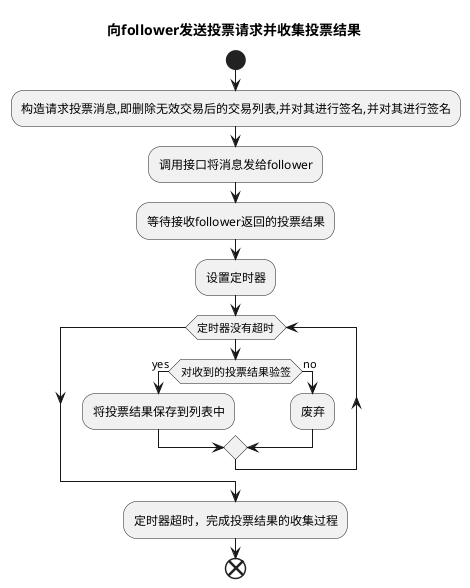 @startuml
title 向follower发送投票请求并收集投票结果
start
:构造请求投票消息,即删除无效交易后的交易列表,并对其进行签名,并对其进行签名;
:调用接口将消息发给follower;
:等待接收follower返回的投票结果;
:设置定时器;
while(定时器没有超时)
    if(对收到的投票结果验签)then(yes)
        :将投票结果保存到列表中;
    else (no)
        :废弃;
    endif
endwhile
:定时器超时，完成投票结果的收集过程;
end
@enduml